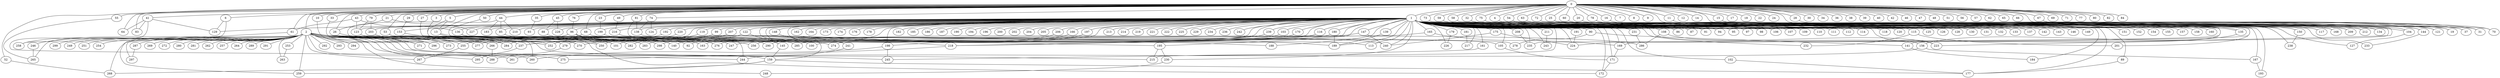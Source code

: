 
graph graphname {
    0 -- 1
0 -- 2
0 -- 3
0 -- 4
0 -- 5
0 -- 6
0 -- 7
0 -- 8
0 -- 9
0 -- 10
0 -- 11
0 -- 12
0 -- 13
0 -- 14
0 -- 15
0 -- 16
0 -- 17
0 -- 18
0 -- 19
0 -- 20
0 -- 21
0 -- 22
0 -- 23
0 -- 24
0 -- 25
0 -- 26
0 -- 27
0 -- 28
0 -- 29
0 -- 30
0 -- 31
0 -- 32
0 -- 33
0 -- 34
0 -- 35
0 -- 36
0 -- 37
0 -- 38
0 -- 39
0 -- 40
0 -- 41
0 -- 42
0 -- 43
0 -- 44
0 -- 45
0 -- 46
0 -- 47
0 -- 48
0 -- 49
0 -- 50
0 -- 51
0 -- 52
0 -- 53
0 -- 54
0 -- 55
0 -- 56
0 -- 57
0 -- 58
0 -- 59
0 -- 60
0 -- 61
0 -- 62
0 -- 63
0 -- 64
0 -- 65
0 -- 66
0 -- 67
0 -- 68
0 -- 69
0 -- 70
0 -- 71
0 -- 72
0 -- 73
0 -- 74
0 -- 75
0 -- 76
0 -- 77
0 -- 78
0 -- 79
0 -- 80
0 -- 81
0 -- 82
0 -- 83
0 -- 84
1 -- 85
1 -- 86
1 -- 87
1 -- 88
1 -- 89
1 -- 90
1 -- 91
1 -- 92
1 -- 93
1 -- 94
1 -- 95
1 -- 96
1 -- 97
1 -- 98
1 -- 99
1 -- 100
1 -- 101
1 -- 102
1 -- 103
1 -- 104
1 -- 105
1 -- 106
1 -- 107
1 -- 108
1 -- 109
1 -- 110
1 -- 111
1 -- 112
1 -- 113
1 -- 114
1 -- 115
1 -- 116
1 -- 117
1 -- 118
1 -- 119
1 -- 120
1 -- 121
1 -- 122
1 -- 123
1 -- 124
1 -- 125
1 -- 126
1 -- 127
1 -- 128
1 -- 129
1 -- 130
1 -- 131
1 -- 132
1 -- 133
1 -- 134
1 -- 135
1 -- 136
1 -- 137
1 -- 138
1 -- 139
1 -- 140
1 -- 141
1 -- 142
1 -- 143
1 -- 144
1 -- 145
1 -- 146
1 -- 147
1 -- 148
1 -- 149
1 -- 150
1 -- 151
1 -- 152
1 -- 153
1 -- 154
1 -- 155
1 -- 156
1 -- 157
1 -- 158
1 -- 159
1 -- 160
1 -- 161
1 -- 162
1 -- 163
1 -- 164
1 -- 165
1 -- 166
1 -- 167
1 -- 168
1 -- 169
1 -- 170
1 -- 171
1 -- 172
1 -- 173
1 -- 174
1 -- 175
1 -- 176
1 -- 177
1 -- 178
1 -- 179
1 -- 180
1 -- 181
1 -- 182
1 -- 183
1 -- 184
1 -- 185
1 -- 186
1 -- 187
1 -- 188
1 -- 189
1 -- 190
1 -- 191
1 -- 192
1 -- 193
1 -- 194
1 -- 195
1 -- 196
1 -- 197
1 -- 198
1 -- 199
1 -- 200
1 -- 201
1 -- 202
1 -- 203
1 -- 204
1 -- 205
1 -- 206
1 -- 207
1 -- 208
1 -- 209
1 -- 210
1 -- 211
1 -- 212
1 -- 213
1 -- 214
1 -- 215
1 -- 216
1 -- 217
1 -- 218
1 -- 219
1 -- 220
1 -- 221
1 -- 222
1 -- 223
1 -- 224
1 -- 225
1 -- 226
1 -- 227
1 -- 228
1 -- 229
1 -- 230
1 -- 231
1 -- 232
1 -- 233
1 -- 234
1 -- 235
1 -- 236
1 -- 237
1 -- 238
1 -- 239
1 -- 240
1 -- 241
1 -- 242
1 -- 243
2 -- 256
2 -- 258
2 -- 259
2 -- 260
2 -- 261
2 -- 262
2 -- 257
2 -- 264
2 -- 265
2 -- 266
2 -- 267
2 -- 268
2 -- 269
2 -- 270
2 -- 271
2 -- 272
2 -- 273
2 -- 274
2 -- 275
2 -- 276
2 -- 277
2 -- 278
2 -- 279
2 -- 280
2 -- 281
2 -- 282
2 -- 283
2 -- 284
2 -- 285
2 -- 286
2 -- 287
2 -- 288
2 -- 289
2 -- 290
2 -- 291
2 -- 292
2 -- 293
2 -- 294
2 -- 295
2 -- 296
2 -- 297
2 -- 298
2 -- 263
2 -- 299
2 -- 244
2 -- 245
2 -- 246
2 -- 247
2 -- 248
2 -- 249
2 -- 250
2 -- 251
2 -- 252
2 -- 253
2 -- 254
2 -- 255
3 -- 101
4 -- 168
5 -- 252
5 -- 13
6 -- 258
6 -- 129
10 -- 271
11 -- 19
13 -- 92
13 -- 195
15 -- 37
16 -- 121
20 -- 104
21 -- 227
21 -- 26
23 -- 199
25 -- 134
25 -- 223
26 -- 237
27 -- 270
28 -- 31
29 -- 153
32 -- 150
33 -- 266
35 -- 93
41 -- 64
41 -- 83
41 -- 129
41 -- 215
43 -- 136
43 -- 61
43 -- 123
44 -- 210
44 -- 296
44 -- 85
44 -- 183
45 -- 88
45 -- 228
49 -- 216
50 -- 163
52 -- 268
53 -- 260
53 -- 140
54 -- 209
55 -- 265
58 -- 224
59 -- 135
60 -- 104
61 -- 259
63 -- 212
67 -- 70
68 -- 105
68 -- 277
72 -- 169
73 -- 235
74 -- 124
74 -- 138
75 -- 117
76 -- 96
78 -- 144
78 -- 121
79 -- 123
79 -- 203
81 -- 218
81 -- 138
85 -- 101
85 -- 113
88 -- 140
89 -- 177
90 -- 141
90 -- 278
96 -- 163
96 -- 250
96 -- 255
96 -- 100
99 -- 279
102 -- 177
103 -- 247
104 -- 127
105 -- 171
108 -- 223
108 -- 286
115 -- 232
115 -- 201
116 -- 198
116 -- 218
119 -- 252
122 -- 145
122 -- 250
123 -- 284
135 -- 156
136 -- 240
136 -- 172
136 -- 189
138 -- 188
139 -- 189
141 -- 184
144 -- 233
145 -- 159
147 -- 285
147 -- 240
148 -- 241
150 -- 238
153 -- 159
156 -- 167
156 -- 244
159 -- 268
159 -- 259
159 -- 177
161 -- 245
165 -- 169
165 -- 274
166 -- 283
167 -- 193
169 -- 171
170 -- 256
171 -- 172
175 -- 224
175 -- 240
179 -- 226
180 -- 189
180 -- 290
181 -- 217
191 -- 224
192 -- 266
195 -- 215
195 -- 230
197 -- 298
198 -- 245
198 -- 260
199 -- 276
203 -- 273
206 -- 282
207 -- 270
208 -- 235
211 -- 243
216 -- 244
218 -- 275
220 -- 284
230 -- 248
231 -- 286
237 -- 295
239 -- 276
241 -- 261
246 -- 265
253 -- 263
255 -- 267
266 -- 288
279 -- 288
287 -- 297

}
